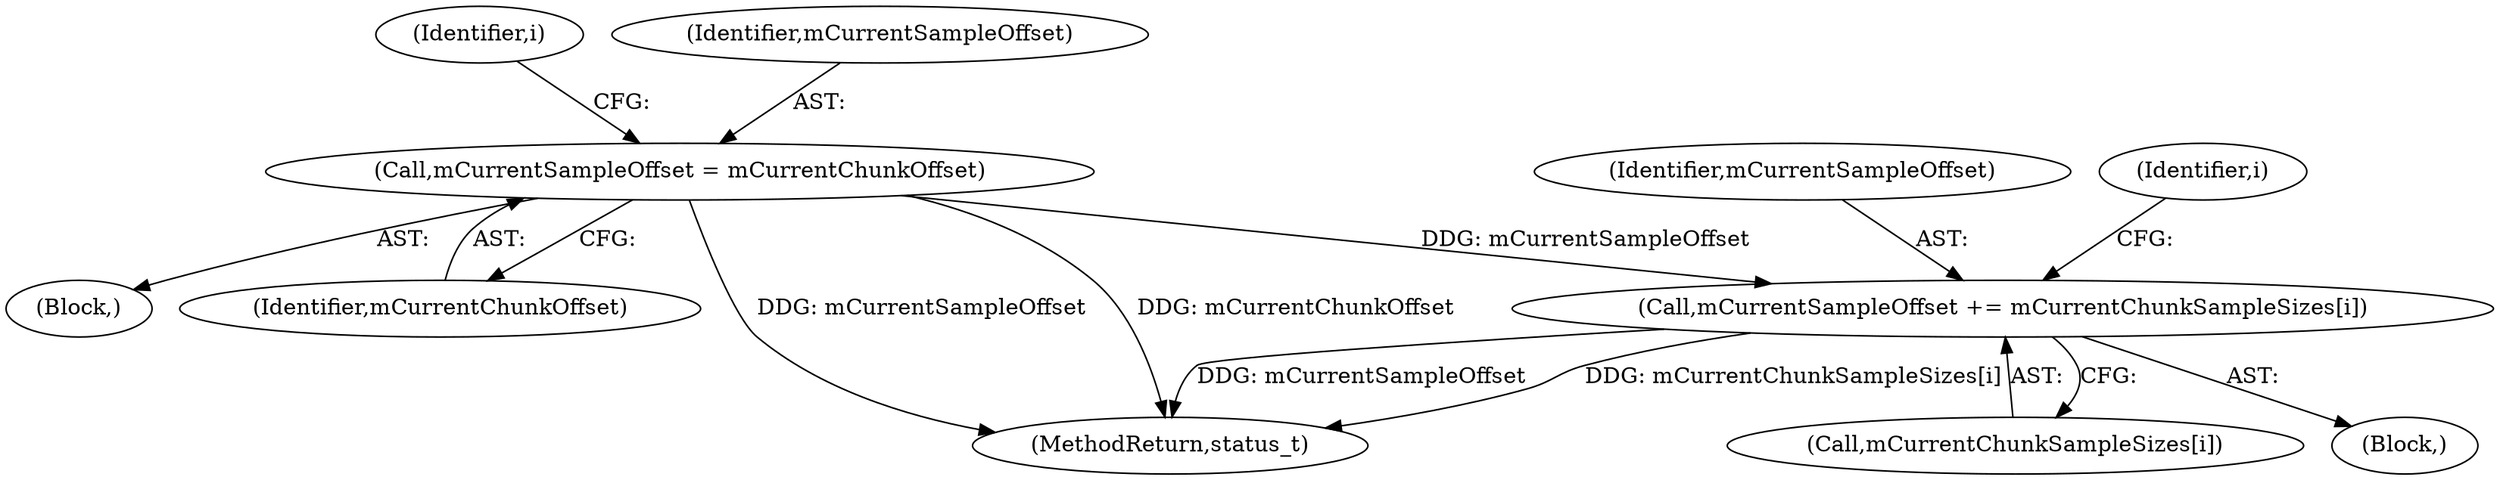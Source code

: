 digraph "0_Android_89c03b3b9ff74a507a8b8334c50b08b334483556@array" {
"1000290" [label="(Call,mCurrentSampleOffset += mCurrentChunkSampleSizes[i])"];
"1000276" [label="(Call,mCurrentSampleOffset = mCurrentChunkOffset)"];
"1000345" [label="(MethodReturn,status_t)"];
"1000282" [label="(Identifier,i)"];
"1000276" [label="(Call,mCurrentSampleOffset = mCurrentChunkOffset)"];
"1000102" [label="(Block,)"];
"1000289" [label="(Block,)"];
"1000291" [label="(Identifier,mCurrentSampleOffset)"];
"1000292" [label="(Call,mCurrentChunkSampleSizes[i])"];
"1000278" [label="(Identifier,mCurrentChunkOffset)"];
"1000290" [label="(Call,mCurrentSampleOffset += mCurrentChunkSampleSizes[i])"];
"1000288" [label="(Identifier,i)"];
"1000277" [label="(Identifier,mCurrentSampleOffset)"];
"1000290" -> "1000289"  [label="AST: "];
"1000290" -> "1000292"  [label="CFG: "];
"1000291" -> "1000290"  [label="AST: "];
"1000292" -> "1000290"  [label="AST: "];
"1000288" -> "1000290"  [label="CFG: "];
"1000290" -> "1000345"  [label="DDG: mCurrentSampleOffset"];
"1000290" -> "1000345"  [label="DDG: mCurrentChunkSampleSizes[i]"];
"1000276" -> "1000290"  [label="DDG: mCurrentSampleOffset"];
"1000276" -> "1000102"  [label="AST: "];
"1000276" -> "1000278"  [label="CFG: "];
"1000277" -> "1000276"  [label="AST: "];
"1000278" -> "1000276"  [label="AST: "];
"1000282" -> "1000276"  [label="CFG: "];
"1000276" -> "1000345"  [label="DDG: mCurrentChunkOffset"];
"1000276" -> "1000345"  [label="DDG: mCurrentSampleOffset"];
}
